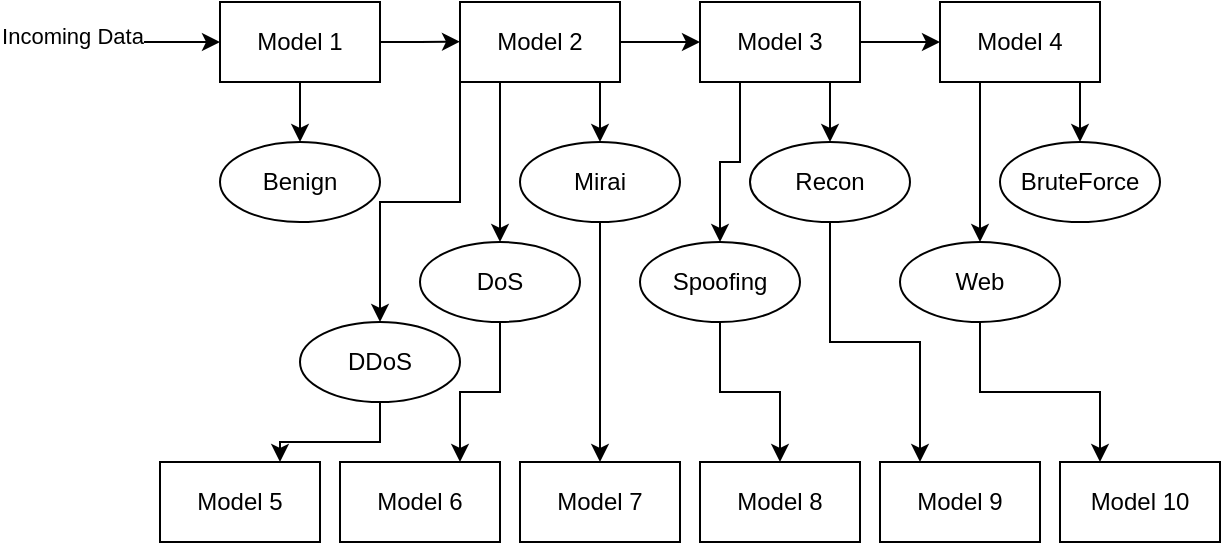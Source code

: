 <mxfile version="22.1.2" type="device">
  <diagram name="Page-1" id="_qWZDJvJdxhywtUVOnOd">
    <mxGraphModel dx="1725" dy="541" grid="1" gridSize="10" guides="1" tooltips="1" connect="1" arrows="1" fold="1" page="1" pageScale="1" pageWidth="850" pageHeight="1100" math="0" shadow="0">
      <root>
        <mxCell id="0" />
        <mxCell id="1" parent="0" />
        <mxCell id="NYRB-EgcLVh6eaDfTJj4-4" style="edgeStyle=orthogonalEdgeStyle;rounded=0;orthogonalLoop=1;jettySize=auto;html=1;exitX=1;exitY=0.5;exitDx=0;exitDy=0;" edge="1" parent="1" source="NYRB-EgcLVh6eaDfTJj4-1">
          <mxGeometry relative="1" as="geometry">
            <mxPoint x="200" y="259.857" as="targetPoint" />
          </mxGeometry>
        </mxCell>
        <mxCell id="NYRB-EgcLVh6eaDfTJj4-5" style="edgeStyle=orthogonalEdgeStyle;rounded=0;orthogonalLoop=1;jettySize=auto;html=1;exitX=0.5;exitY=1;exitDx=0;exitDy=0;entryX=0.5;entryY=0;entryDx=0;entryDy=0;" edge="1" parent="1" source="NYRB-EgcLVh6eaDfTJj4-1" target="NYRB-EgcLVh6eaDfTJj4-6">
          <mxGeometry relative="1" as="geometry">
            <mxPoint x="120" y="300" as="targetPoint" />
          </mxGeometry>
        </mxCell>
        <mxCell id="NYRB-EgcLVh6eaDfTJj4-1" value="Model 1" style="rounded=0;whiteSpace=wrap;html=1;" vertex="1" parent="1">
          <mxGeometry x="80" y="240" width="80" height="40" as="geometry" />
        </mxCell>
        <mxCell id="NYRB-EgcLVh6eaDfTJj4-2" value="" style="endArrow=classic;html=1;rounded=0;entryX=0;entryY=0.5;entryDx=0;entryDy=0;" edge="1" parent="1" target="NYRB-EgcLVh6eaDfTJj4-1">
          <mxGeometry width="50" height="50" relative="1" as="geometry">
            <mxPoint x="-10" y="260" as="sourcePoint" />
            <mxPoint x="290" y="160" as="targetPoint" />
          </mxGeometry>
        </mxCell>
        <mxCell id="NYRB-EgcLVh6eaDfTJj4-3" value="Incoming Data&lt;br&gt;" style="edgeLabel;html=1;align=center;verticalAlign=middle;resizable=0;points=[];" vertex="1" connectable="0" parent="NYRB-EgcLVh6eaDfTJj4-2">
          <mxGeometry x="-0.657" y="3" relative="1" as="geometry">
            <mxPoint as="offset" />
          </mxGeometry>
        </mxCell>
        <mxCell id="NYRB-EgcLVh6eaDfTJj4-6" value="Benign" style="ellipse;whiteSpace=wrap;html=1;" vertex="1" parent="1">
          <mxGeometry x="80" y="310" width="80" height="40" as="geometry" />
        </mxCell>
        <mxCell id="NYRB-EgcLVh6eaDfTJj4-10" style="edgeStyle=orthogonalEdgeStyle;rounded=0;orthogonalLoop=1;jettySize=auto;html=1;exitX=1;exitY=0.5;exitDx=0;exitDy=0;entryX=0;entryY=0.5;entryDx=0;entryDy=0;" edge="1" parent="1" source="NYRB-EgcLVh6eaDfTJj4-8" target="NYRB-EgcLVh6eaDfTJj4-9">
          <mxGeometry relative="1" as="geometry" />
        </mxCell>
        <mxCell id="NYRB-EgcLVh6eaDfTJj4-11" style="edgeStyle=orthogonalEdgeStyle;rounded=0;orthogonalLoop=1;jettySize=auto;html=1;exitX=0;exitY=1;exitDx=0;exitDy=0;entryX=0.5;entryY=0;entryDx=0;entryDy=0;" edge="1" parent="1" source="NYRB-EgcLVh6eaDfTJj4-8" target="NYRB-EgcLVh6eaDfTJj4-12">
          <mxGeometry relative="1" as="geometry">
            <mxPoint x="190" y="390" as="targetPoint" />
          </mxGeometry>
        </mxCell>
        <mxCell id="NYRB-EgcLVh6eaDfTJj4-25" style="edgeStyle=orthogonalEdgeStyle;rounded=0;orthogonalLoop=1;jettySize=auto;html=1;exitX=0.75;exitY=1;exitDx=0;exitDy=0;entryX=0.5;entryY=0;entryDx=0;entryDy=0;" edge="1" parent="1" source="NYRB-EgcLVh6eaDfTJj4-8" target="NYRB-EgcLVh6eaDfTJj4-15">
          <mxGeometry relative="1" as="geometry" />
        </mxCell>
        <mxCell id="NYRB-EgcLVh6eaDfTJj4-27" style="edgeStyle=orthogonalEdgeStyle;rounded=0;orthogonalLoop=1;jettySize=auto;html=1;exitX=0.25;exitY=1;exitDx=0;exitDy=0;entryX=0.5;entryY=0;entryDx=0;entryDy=0;" edge="1" parent="1" source="NYRB-EgcLVh6eaDfTJj4-8" target="NYRB-EgcLVh6eaDfTJj4-13">
          <mxGeometry relative="1" as="geometry" />
        </mxCell>
        <mxCell id="NYRB-EgcLVh6eaDfTJj4-8" value="Model 2" style="rounded=0;whiteSpace=wrap;html=1;" vertex="1" parent="1">
          <mxGeometry x="200" y="240" width="80" height="40" as="geometry" />
        </mxCell>
        <mxCell id="NYRB-EgcLVh6eaDfTJj4-19" style="edgeStyle=orthogonalEdgeStyle;rounded=0;orthogonalLoop=1;jettySize=auto;html=1;exitX=1;exitY=0.5;exitDx=0;exitDy=0;entryX=0;entryY=0.5;entryDx=0;entryDy=0;" edge="1" parent="1" source="NYRB-EgcLVh6eaDfTJj4-9" target="NYRB-EgcLVh6eaDfTJj4-18">
          <mxGeometry relative="1" as="geometry" />
        </mxCell>
        <mxCell id="NYRB-EgcLVh6eaDfTJj4-22" style="edgeStyle=orthogonalEdgeStyle;rounded=0;orthogonalLoop=1;jettySize=auto;html=1;exitX=0.25;exitY=1;exitDx=0;exitDy=0;entryX=0.5;entryY=0;entryDx=0;entryDy=0;" edge="1" parent="1" source="NYRB-EgcLVh6eaDfTJj4-9" target="NYRB-EgcLVh6eaDfTJj4-20">
          <mxGeometry relative="1" as="geometry" />
        </mxCell>
        <mxCell id="NYRB-EgcLVh6eaDfTJj4-24" style="edgeStyle=orthogonalEdgeStyle;rounded=0;orthogonalLoop=1;jettySize=auto;html=1;exitX=0.75;exitY=1;exitDx=0;exitDy=0;entryX=0.5;entryY=0;entryDx=0;entryDy=0;" edge="1" parent="1" source="NYRB-EgcLVh6eaDfTJj4-9" target="NYRB-EgcLVh6eaDfTJj4-21">
          <mxGeometry relative="1" as="geometry" />
        </mxCell>
        <mxCell id="NYRB-EgcLVh6eaDfTJj4-9" value="Model 3" style="rounded=0;whiteSpace=wrap;html=1;" vertex="1" parent="1">
          <mxGeometry x="320" y="240" width="80" height="40" as="geometry" />
        </mxCell>
        <mxCell id="NYRB-EgcLVh6eaDfTJj4-49" style="edgeStyle=orthogonalEdgeStyle;rounded=0;orthogonalLoop=1;jettySize=auto;html=1;exitX=0.5;exitY=1;exitDx=0;exitDy=0;entryX=0.75;entryY=0;entryDx=0;entryDy=0;" edge="1" parent="1" source="NYRB-EgcLVh6eaDfTJj4-12" target="NYRB-EgcLVh6eaDfTJj4-32">
          <mxGeometry relative="1" as="geometry" />
        </mxCell>
        <mxCell id="NYRB-EgcLVh6eaDfTJj4-12" value="DDoS" style="ellipse;whiteSpace=wrap;html=1;" vertex="1" parent="1">
          <mxGeometry x="120" y="400" width="80" height="40" as="geometry" />
        </mxCell>
        <mxCell id="NYRB-EgcLVh6eaDfTJj4-48" style="edgeStyle=orthogonalEdgeStyle;rounded=0;orthogonalLoop=1;jettySize=auto;html=1;exitX=0.5;exitY=1;exitDx=0;exitDy=0;entryX=0.75;entryY=0;entryDx=0;entryDy=0;" edge="1" parent="1" source="NYRB-EgcLVh6eaDfTJj4-13" target="NYRB-EgcLVh6eaDfTJj4-33">
          <mxGeometry relative="1" as="geometry" />
        </mxCell>
        <mxCell id="NYRB-EgcLVh6eaDfTJj4-13" value="DoS" style="ellipse;whiteSpace=wrap;html=1;" vertex="1" parent="1">
          <mxGeometry x="180" y="360" width="80" height="40" as="geometry" />
        </mxCell>
        <mxCell id="NYRB-EgcLVh6eaDfTJj4-42" style="edgeStyle=orthogonalEdgeStyle;rounded=0;orthogonalLoop=1;jettySize=auto;html=1;exitX=0.5;exitY=1;exitDx=0;exitDy=0;entryX=0.5;entryY=0;entryDx=0;entryDy=0;" edge="1" parent="1" source="NYRB-EgcLVh6eaDfTJj4-15" target="NYRB-EgcLVh6eaDfTJj4-34">
          <mxGeometry relative="1" as="geometry" />
        </mxCell>
        <mxCell id="NYRB-EgcLVh6eaDfTJj4-15" value="Mirai" style="ellipse;whiteSpace=wrap;html=1;" vertex="1" parent="1">
          <mxGeometry x="230" y="310" width="80" height="40" as="geometry" />
        </mxCell>
        <mxCell id="NYRB-EgcLVh6eaDfTJj4-30" style="edgeStyle=orthogonalEdgeStyle;rounded=0;orthogonalLoop=1;jettySize=auto;html=1;exitX=0.25;exitY=1;exitDx=0;exitDy=0;entryX=0.5;entryY=0;entryDx=0;entryDy=0;" edge="1" parent="1" source="NYRB-EgcLVh6eaDfTJj4-18" target="NYRB-EgcLVh6eaDfTJj4-29">
          <mxGeometry relative="1" as="geometry" />
        </mxCell>
        <mxCell id="NYRB-EgcLVh6eaDfTJj4-31" style="edgeStyle=orthogonalEdgeStyle;rounded=0;orthogonalLoop=1;jettySize=auto;html=1;exitX=0.75;exitY=1;exitDx=0;exitDy=0;entryX=0.5;entryY=0;entryDx=0;entryDy=0;" edge="1" parent="1" source="NYRB-EgcLVh6eaDfTJj4-18" target="NYRB-EgcLVh6eaDfTJj4-28">
          <mxGeometry relative="1" as="geometry" />
        </mxCell>
        <mxCell id="NYRB-EgcLVh6eaDfTJj4-18" value="Model 4&lt;br&gt;" style="rounded=0;whiteSpace=wrap;html=1;" vertex="1" parent="1">
          <mxGeometry x="440" y="240" width="80" height="40" as="geometry" />
        </mxCell>
        <mxCell id="NYRB-EgcLVh6eaDfTJj4-43" style="edgeStyle=orthogonalEdgeStyle;rounded=0;orthogonalLoop=1;jettySize=auto;html=1;exitX=0.5;exitY=1;exitDx=0;exitDy=0;entryX=0.5;entryY=0;entryDx=0;entryDy=0;" edge="1" parent="1" source="NYRB-EgcLVh6eaDfTJj4-20" target="NYRB-EgcLVh6eaDfTJj4-35">
          <mxGeometry relative="1" as="geometry" />
        </mxCell>
        <mxCell id="NYRB-EgcLVh6eaDfTJj4-20" value="Spoofing" style="ellipse;whiteSpace=wrap;html=1;" vertex="1" parent="1">
          <mxGeometry x="290" y="360" width="80" height="40" as="geometry" />
        </mxCell>
        <mxCell id="NYRB-EgcLVh6eaDfTJj4-50" style="edgeStyle=orthogonalEdgeStyle;rounded=0;orthogonalLoop=1;jettySize=auto;html=1;exitX=0.5;exitY=1;exitDx=0;exitDy=0;entryX=0.25;entryY=0;entryDx=0;entryDy=0;" edge="1" parent="1" source="NYRB-EgcLVh6eaDfTJj4-21" target="NYRB-EgcLVh6eaDfTJj4-36">
          <mxGeometry relative="1" as="geometry" />
        </mxCell>
        <mxCell id="NYRB-EgcLVh6eaDfTJj4-21" value="Recon" style="ellipse;whiteSpace=wrap;html=1;" vertex="1" parent="1">
          <mxGeometry x="345" y="310" width="80" height="40" as="geometry" />
        </mxCell>
        <mxCell id="NYRB-EgcLVh6eaDfTJj4-28" value="BruteForce" style="ellipse;whiteSpace=wrap;html=1;" vertex="1" parent="1">
          <mxGeometry x="470" y="310" width="80" height="40" as="geometry" />
        </mxCell>
        <mxCell id="NYRB-EgcLVh6eaDfTJj4-51" style="edgeStyle=orthogonalEdgeStyle;rounded=0;orthogonalLoop=1;jettySize=auto;html=1;exitX=0.5;exitY=1;exitDx=0;exitDy=0;entryX=0.25;entryY=0;entryDx=0;entryDy=0;" edge="1" parent="1" source="NYRB-EgcLVh6eaDfTJj4-29" target="NYRB-EgcLVh6eaDfTJj4-37">
          <mxGeometry relative="1" as="geometry" />
        </mxCell>
        <mxCell id="NYRB-EgcLVh6eaDfTJj4-29" value="Web" style="ellipse;whiteSpace=wrap;html=1;" vertex="1" parent="1">
          <mxGeometry x="420" y="360" width="80" height="40" as="geometry" />
        </mxCell>
        <mxCell id="NYRB-EgcLVh6eaDfTJj4-32" value="Model 5" style="rounded=0;whiteSpace=wrap;html=1;" vertex="1" parent="1">
          <mxGeometry x="50" y="470" width="80" height="40" as="geometry" />
        </mxCell>
        <mxCell id="NYRB-EgcLVh6eaDfTJj4-33" value="Model 6" style="rounded=0;whiteSpace=wrap;html=1;" vertex="1" parent="1">
          <mxGeometry x="140" y="470" width="80" height="40" as="geometry" />
        </mxCell>
        <mxCell id="NYRB-EgcLVh6eaDfTJj4-34" value="Model 7" style="rounded=0;whiteSpace=wrap;html=1;" vertex="1" parent="1">
          <mxGeometry x="230" y="470" width="80" height="40" as="geometry" />
        </mxCell>
        <mxCell id="NYRB-EgcLVh6eaDfTJj4-35" value="Model 8" style="rounded=0;whiteSpace=wrap;html=1;" vertex="1" parent="1">
          <mxGeometry x="320" y="470" width="80" height="40" as="geometry" />
        </mxCell>
        <mxCell id="NYRB-EgcLVh6eaDfTJj4-36" value="Model 9" style="rounded=0;whiteSpace=wrap;html=1;" vertex="1" parent="1">
          <mxGeometry x="410" y="470" width="80" height="40" as="geometry" />
        </mxCell>
        <mxCell id="NYRB-EgcLVh6eaDfTJj4-37" value="Model 10" style="rounded=0;whiteSpace=wrap;html=1;" vertex="1" parent="1">
          <mxGeometry x="500" y="470" width="80" height="40" as="geometry" />
        </mxCell>
      </root>
    </mxGraphModel>
  </diagram>
</mxfile>
